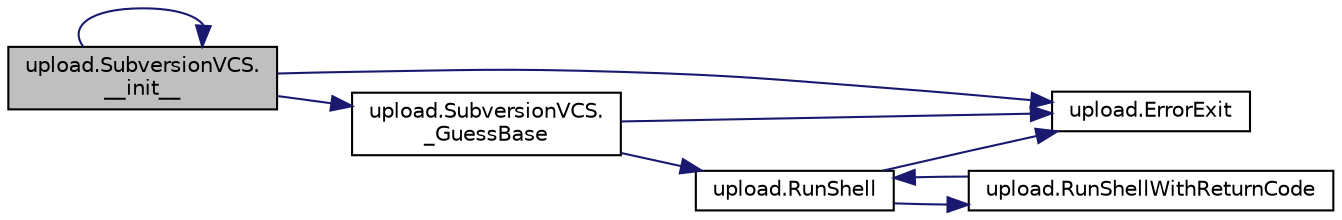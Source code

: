 digraph "upload.SubversionVCS.__init__"
{
  edge [fontname="Helvetica",fontsize="10",labelfontname="Helvetica",labelfontsize="10"];
  node [fontname="Helvetica",fontsize="10",shape=record];
  rankdir="LR";
  Node3 [label="upload.SubversionVCS.\l__init__",height=0.2,width=0.4,color="black", fillcolor="grey75", style="filled", fontcolor="black"];
  Node3 -> Node3 [color="midnightblue",fontsize="10",style="solid",fontname="Helvetica"];
  Node3 -> Node4 [color="midnightblue",fontsize="10",style="solid",fontname="Helvetica"];
  Node4 [label="upload.ErrorExit",height=0.2,width=0.4,color="black", fillcolor="white", style="filled",URL="$d3/d3e/namespaceupload.html#adea53186a1d73e92cc839b7c35c2c044"];
  Node3 -> Node5 [color="midnightblue",fontsize="10",style="solid",fontname="Helvetica"];
  Node5 [label="upload.SubversionVCS.\l_GuessBase",height=0.2,width=0.4,color="black", fillcolor="white", style="filled",URL="$df/d5b/classupload_1_1_subversion_v_c_s.html#ad257205675d7d9d291145f4aa405964b"];
  Node5 -> Node6 [color="midnightblue",fontsize="10",style="solid",fontname="Helvetica"];
  Node6 [label="upload.RunShell",height=0.2,width=0.4,color="black", fillcolor="white", style="filled",URL="$d3/d3e/namespaceupload.html#adddc423c49132e8879cbb25d6be2cf11"];
  Node6 -> Node7 [color="midnightblue",fontsize="10",style="solid",fontname="Helvetica"];
  Node7 [label="upload.RunShellWithReturnCode",height=0.2,width=0.4,color="black", fillcolor="white", style="filled",URL="$d3/d3e/namespaceupload.html#afa542d3a5a4f4fce174a1c23644a9204"];
  Node7 -> Node6 [color="midnightblue",fontsize="10",style="solid",fontname="Helvetica"];
  Node6 -> Node4 [color="midnightblue",fontsize="10",style="solid",fontname="Helvetica"];
  Node5 -> Node4 [color="midnightblue",fontsize="10",style="solid",fontname="Helvetica"];
}
